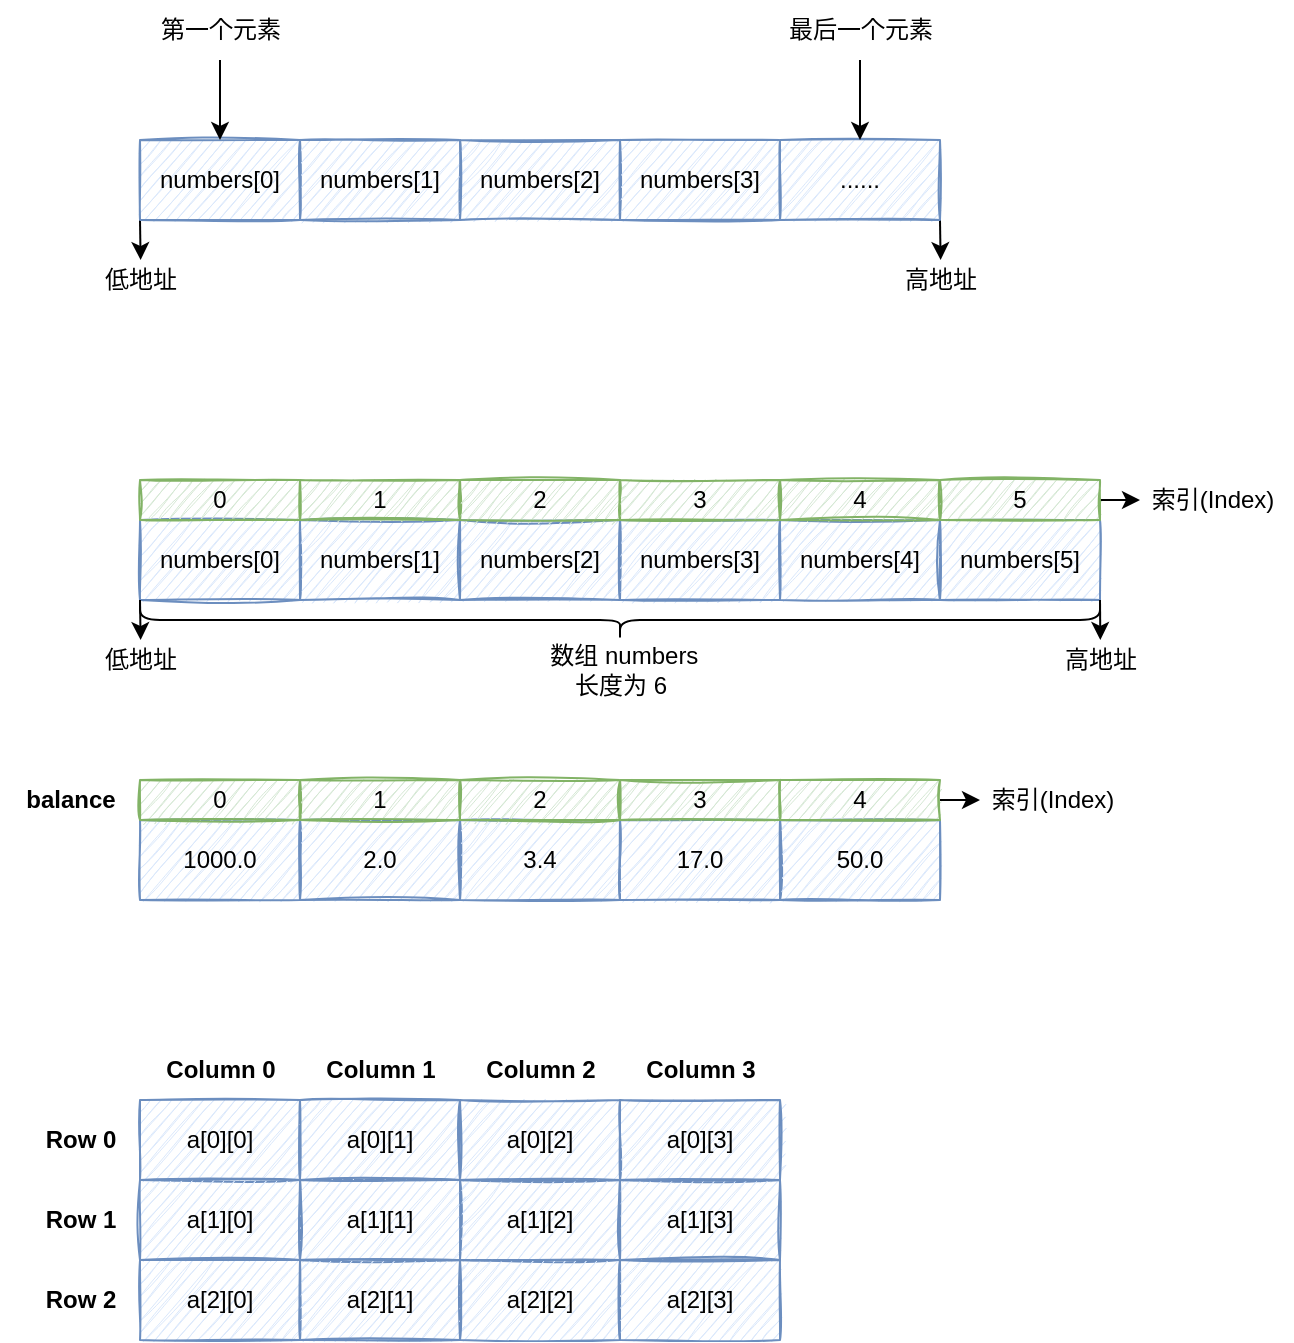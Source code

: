 <mxfile version="20.3.0" type="device"><diagram id="9iel5DqDVJa7fO-BY6bb" name="Page-1"><mxGraphModel dx="683" dy="435" grid="1" gridSize="10" guides="1" tooltips="1" connect="1" arrows="1" fold="1" page="1" pageScale="1" pageWidth="3300" pageHeight="4681" background="#ffffff" math="0" shadow="0"><root><mxCell id="0"/><mxCell id="1" parent="0"/><mxCell id="VQZ5AT2gVcNht3J8umjk-10" style="edgeStyle=orthogonalEdgeStyle;rounded=0;orthogonalLoop=1;jettySize=auto;html=1;exitX=0;exitY=1;exitDx=0;exitDy=0;" parent="1" source="VQZ5AT2gVcNht3J8umjk-1" edge="1"><mxGeometry relative="1" as="geometry"><mxPoint x="160.31" y="300.0" as="targetPoint"/></mxGeometry></mxCell><mxCell id="VQZ5AT2gVcNht3J8umjk-1" value="numbers[0]" style="rounded=0;whiteSpace=wrap;html=1;shadow=0;sketch=1;fillColor=#dae8fc;strokeColor=#6c8ebf;" parent="1" vertex="1"><mxGeometry x="160" y="240" width="80" height="40" as="geometry"/></mxCell><mxCell id="VQZ5AT2gVcNht3J8umjk-2" value="numbers[1]" style="rounded=0;whiteSpace=wrap;html=1;shadow=0;sketch=1;fillColor=#dae8fc;strokeColor=#6c8ebf;" parent="1" vertex="1"><mxGeometry x="240" y="240" width="80" height="40" as="geometry"/></mxCell><mxCell id="VQZ5AT2gVcNht3J8umjk-3" value="numbers[2]" style="rounded=0;whiteSpace=wrap;html=1;shadow=0;sketch=1;fillColor=#dae8fc;strokeColor=#6c8ebf;" parent="1" vertex="1"><mxGeometry x="320" y="240" width="80" height="40" as="geometry"/></mxCell><mxCell id="VQZ5AT2gVcNht3J8umjk-4" value="numbers[3]" style="rounded=0;whiteSpace=wrap;html=1;shadow=0;sketch=1;fillColor=#dae8fc;strokeColor=#6c8ebf;" parent="1" vertex="1"><mxGeometry x="400" y="240" width="80" height="40" as="geometry"/></mxCell><mxCell id="VQZ5AT2gVcNht3J8umjk-12" style="edgeStyle=orthogonalEdgeStyle;rounded=0;orthogonalLoop=1;jettySize=auto;html=1;exitX=1;exitY=1;exitDx=0;exitDy=0;" parent="1" source="VQZ5AT2gVcNht3J8umjk-5" edge="1"><mxGeometry relative="1" as="geometry"><mxPoint x="560.31" y="300.0" as="targetPoint"/></mxGeometry></mxCell><mxCell id="VQZ5AT2gVcNht3J8umjk-5" value="......" style="rounded=0;whiteSpace=wrap;html=1;shadow=0;sketch=1;fillColor=#dae8fc;strokeColor=#6c8ebf;" parent="1" vertex="1"><mxGeometry x="480" y="240" width="80" height="40" as="geometry"/></mxCell><mxCell id="VQZ5AT2gVcNht3J8umjk-7" style="edgeStyle=orthogonalEdgeStyle;rounded=0;orthogonalLoop=1;jettySize=auto;html=1;entryX=0.5;entryY=0;entryDx=0;entryDy=0;" parent="1" source="VQZ5AT2gVcNht3J8umjk-6" target="VQZ5AT2gVcNht3J8umjk-1" edge="1"><mxGeometry relative="1" as="geometry"/></mxCell><mxCell id="VQZ5AT2gVcNht3J8umjk-6" value="第一个元素" style="text;html=1;align=center;verticalAlign=middle;resizable=0;points=[];autosize=1;strokeColor=none;fillColor=none;" parent="1" vertex="1"><mxGeometry x="160" y="170" width="80" height="30" as="geometry"/></mxCell><mxCell id="VQZ5AT2gVcNht3J8umjk-9" style="edgeStyle=orthogonalEdgeStyle;rounded=0;orthogonalLoop=1;jettySize=auto;html=1;entryX=0.5;entryY=0;entryDx=0;entryDy=0;" parent="1" source="VQZ5AT2gVcNht3J8umjk-8" target="VQZ5AT2gVcNht3J8umjk-5" edge="1"><mxGeometry relative="1" as="geometry"/></mxCell><mxCell id="VQZ5AT2gVcNht3J8umjk-8" value="最后一个元素" style="text;html=1;align=center;verticalAlign=middle;resizable=0;points=[];autosize=1;strokeColor=none;fillColor=none;" parent="1" vertex="1"><mxGeometry x="470" y="170" width="100" height="30" as="geometry"/></mxCell><mxCell id="VQZ5AT2gVcNht3J8umjk-11" value="低地址" style="text;html=1;align=center;verticalAlign=middle;resizable=0;points=[];autosize=1;strokeColor=none;fillColor=none;" parent="1" vertex="1"><mxGeometry x="130" y="295" width="60" height="30" as="geometry"/></mxCell><mxCell id="VQZ5AT2gVcNht3J8umjk-13" value="高地址" style="text;html=1;align=center;verticalAlign=middle;resizable=0;points=[];autosize=1;strokeColor=none;fillColor=none;" parent="1" vertex="1"><mxGeometry x="530" y="295" width="60" height="30" as="geometry"/></mxCell><mxCell id="VQZ5AT2gVcNht3J8umjk-14" style="edgeStyle=orthogonalEdgeStyle;rounded=0;orthogonalLoop=1;jettySize=auto;html=1;exitX=0;exitY=1;exitDx=0;exitDy=0;" parent="1" source="VQZ5AT2gVcNht3J8umjk-15" edge="1"><mxGeometry relative="1" as="geometry"><mxPoint x="160.31" y="490.0" as="targetPoint"/></mxGeometry></mxCell><mxCell id="VQZ5AT2gVcNht3J8umjk-15" value="numbers[0]" style="rounded=0;whiteSpace=wrap;html=1;shadow=0;sketch=1;fillColor=#dae8fc;strokeColor=#6c8ebf;" parent="1" vertex="1"><mxGeometry x="160" y="430" width="80" height="40" as="geometry"/></mxCell><mxCell id="VQZ5AT2gVcNht3J8umjk-16" value="numbers[1]" style="rounded=0;whiteSpace=wrap;html=1;shadow=0;sketch=1;fillColor=#dae8fc;strokeColor=#6c8ebf;" parent="1" vertex="1"><mxGeometry x="240" y="430" width="80" height="40" as="geometry"/></mxCell><mxCell id="VQZ5AT2gVcNht3J8umjk-17" value="numbers[2]" style="rounded=0;whiteSpace=wrap;html=1;shadow=0;sketch=1;fillColor=#dae8fc;strokeColor=#6c8ebf;" parent="1" vertex="1"><mxGeometry x="320" y="430" width="80" height="40" as="geometry"/></mxCell><mxCell id="VQZ5AT2gVcNht3J8umjk-18" value="numbers[3]" style="rounded=0;whiteSpace=wrap;html=1;shadow=0;sketch=1;fillColor=#dae8fc;strokeColor=#6c8ebf;" parent="1" vertex="1"><mxGeometry x="400" y="430" width="80" height="40" as="geometry"/></mxCell><mxCell id="VQZ5AT2gVcNht3J8umjk-20" value="numbers[4]" style="rounded=0;whiteSpace=wrap;html=1;shadow=0;sketch=1;fillColor=#dae8fc;strokeColor=#6c8ebf;" parent="1" vertex="1"><mxGeometry x="480" y="430" width="80" height="40" as="geometry"/></mxCell><mxCell id="VQZ5AT2gVcNht3J8umjk-25" value="低地址" style="text;html=1;align=center;verticalAlign=middle;resizable=0;points=[];autosize=1;strokeColor=none;fillColor=none;" parent="1" vertex="1"><mxGeometry x="130" y="485" width="60" height="30" as="geometry"/></mxCell><mxCell id="VQZ5AT2gVcNht3J8umjk-26" value="高地址" style="text;html=1;align=center;verticalAlign=middle;resizable=0;points=[];autosize=1;strokeColor=none;fillColor=none;" parent="1" vertex="1"><mxGeometry x="610" y="485" width="60" height="30" as="geometry"/></mxCell><mxCell id="VQZ5AT2gVcNht3J8umjk-27" value="0" style="rounded=0;whiteSpace=wrap;html=1;shadow=0;sketch=1;fillColor=#d5e8d4;strokeColor=#82b366;" parent="1" vertex="1"><mxGeometry x="160" y="410" width="80" height="20" as="geometry"/></mxCell><mxCell id="VQZ5AT2gVcNht3J8umjk-28" value="1" style="rounded=0;whiteSpace=wrap;html=1;shadow=0;sketch=1;fillColor=#d5e8d4;strokeColor=#82b366;" parent="1" vertex="1"><mxGeometry x="240" y="410" width="80" height="20" as="geometry"/></mxCell><mxCell id="VQZ5AT2gVcNht3J8umjk-29" value="2" style="rounded=0;whiteSpace=wrap;html=1;shadow=0;sketch=1;fillColor=#d5e8d4;strokeColor=#82b366;" parent="1" vertex="1"><mxGeometry x="320" y="410" width="80" height="20" as="geometry"/></mxCell><mxCell id="VQZ5AT2gVcNht3J8umjk-30" value="3" style="rounded=0;whiteSpace=wrap;html=1;shadow=0;sketch=1;fillColor=#d5e8d4;strokeColor=#82b366;" parent="1" vertex="1"><mxGeometry x="400" y="410" width="80" height="20" as="geometry"/></mxCell><mxCell id="VQZ5AT2gVcNht3J8umjk-31" value="4" style="rounded=0;whiteSpace=wrap;html=1;shadow=0;sketch=1;fillColor=#d5e8d4;strokeColor=#82b366;" parent="1" vertex="1"><mxGeometry x="480" y="410" width="80" height="20" as="geometry"/></mxCell><mxCell id="VQZ5AT2gVcNht3J8umjk-33" value="索引(Index)" style="text;html=1;align=center;verticalAlign=middle;resizable=0;points=[];autosize=1;strokeColor=none;fillColor=none;" parent="1" vertex="1"><mxGeometry x="656" y="405" width="80" height="30" as="geometry"/></mxCell><mxCell id="VQZ5AT2gVcNht3J8umjk-37" style="edgeStyle=orthogonalEdgeStyle;rounded=0;orthogonalLoop=1;jettySize=auto;html=1;exitX=1;exitY=1;exitDx=0;exitDy=0;" parent="1" source="VQZ5AT2gVcNht3J8umjk-35" edge="1"><mxGeometry relative="1" as="geometry"><mxPoint x="640.172" y="490" as="targetPoint"/></mxGeometry></mxCell><mxCell id="VQZ5AT2gVcNht3J8umjk-35" value="numbers[5]" style="rounded=0;whiteSpace=wrap;html=1;shadow=0;sketch=1;fillColor=#dae8fc;strokeColor=#6c8ebf;" parent="1" vertex="1"><mxGeometry x="560" y="430" width="80" height="40" as="geometry"/></mxCell><mxCell id="VQZ5AT2gVcNht3J8umjk-38" style="edgeStyle=orthogonalEdgeStyle;rounded=0;orthogonalLoop=1;jettySize=auto;html=1;exitX=1;exitY=0.5;exitDx=0;exitDy=0;" parent="1" source="VQZ5AT2gVcNht3J8umjk-36" edge="1"><mxGeometry relative="1" as="geometry"><mxPoint x="660" y="420.172" as="targetPoint"/></mxGeometry></mxCell><mxCell id="VQZ5AT2gVcNht3J8umjk-36" value="5" style="rounded=0;whiteSpace=wrap;html=1;shadow=0;sketch=1;fillColor=#d5e8d4;strokeColor=#82b366;" parent="1" vertex="1"><mxGeometry x="560" y="410" width="80" height="20" as="geometry"/></mxCell><mxCell id="VQZ5AT2gVcNht3J8umjk-39" value="" style="shape=curlyBracket;whiteSpace=wrap;html=1;rounded=1;flipH=1;shadow=0;sketch=0;rotation=90;" parent="1" vertex="1"><mxGeometry x="390" y="240" width="20" height="480" as="geometry"/></mxCell><mxCell id="VQZ5AT2gVcNht3J8umjk-42" value="&amp;nbsp;数组 numbers&lt;br&gt;长度为 6" style="text;html=1;align=center;verticalAlign=middle;resizable=0;points=[];autosize=1;strokeColor=none;fillColor=none;" parent="1" vertex="1"><mxGeometry x="350" y="485" width="100" height="40" as="geometry"/></mxCell><mxCell id="VQZ5AT2gVcNht3J8umjk-44" value="1000.0" style="rounded=0;whiteSpace=wrap;html=1;shadow=0;sketch=1;fillColor=#dae8fc;strokeColor=#6c8ebf;" parent="1" vertex="1"><mxGeometry x="160" y="580" width="80" height="40" as="geometry"/></mxCell><mxCell id="VQZ5AT2gVcNht3J8umjk-45" value="2.0" style="rounded=0;whiteSpace=wrap;html=1;shadow=0;sketch=1;fillColor=#dae8fc;strokeColor=#6c8ebf;" parent="1" vertex="1"><mxGeometry x="240" y="580" width="80" height="40" as="geometry"/></mxCell><mxCell id="VQZ5AT2gVcNht3J8umjk-46" value="3.4" style="rounded=0;whiteSpace=wrap;html=1;shadow=0;sketch=1;fillColor=#dae8fc;strokeColor=#6c8ebf;" parent="1" vertex="1"><mxGeometry x="320" y="580" width="80" height="40" as="geometry"/></mxCell><mxCell id="VQZ5AT2gVcNht3J8umjk-47" value="17.0" style="rounded=0;whiteSpace=wrap;html=1;shadow=0;sketch=1;fillColor=#dae8fc;strokeColor=#6c8ebf;" parent="1" vertex="1"><mxGeometry x="400" y="580" width="80" height="40" as="geometry"/></mxCell><mxCell id="VQZ5AT2gVcNht3J8umjk-48" value="50.0" style="rounded=0;whiteSpace=wrap;html=1;shadow=0;sketch=1;fillColor=#dae8fc;strokeColor=#6c8ebf;" parent="1" vertex="1"><mxGeometry x="480" y="580" width="80" height="40" as="geometry"/></mxCell><mxCell id="VQZ5AT2gVcNht3J8umjk-50" value="0" style="rounded=0;whiteSpace=wrap;html=1;shadow=0;sketch=1;fillColor=#d5e8d4;strokeColor=#82b366;" parent="1" vertex="1"><mxGeometry x="160" y="560" width="80" height="20" as="geometry"/></mxCell><mxCell id="VQZ5AT2gVcNht3J8umjk-51" value="1" style="rounded=0;whiteSpace=wrap;html=1;shadow=0;sketch=1;fillColor=#d5e8d4;strokeColor=#82b366;" parent="1" vertex="1"><mxGeometry x="240" y="560" width="80" height="20" as="geometry"/></mxCell><mxCell id="VQZ5AT2gVcNht3J8umjk-52" value="2" style="rounded=0;whiteSpace=wrap;html=1;shadow=0;sketch=1;fillColor=#d5e8d4;strokeColor=#82b366;" parent="1" vertex="1"><mxGeometry x="320" y="560" width="80" height="20" as="geometry"/></mxCell><mxCell id="VQZ5AT2gVcNht3J8umjk-53" value="3" style="rounded=0;whiteSpace=wrap;html=1;shadow=0;sketch=1;fillColor=#d5e8d4;strokeColor=#82b366;" parent="1" vertex="1"><mxGeometry x="400" y="560" width="80" height="20" as="geometry"/></mxCell><mxCell id="VQZ5AT2gVcNht3J8umjk-54" value="4" style="rounded=0;whiteSpace=wrap;html=1;shadow=0;sketch=1;fillColor=#d5e8d4;strokeColor=#82b366;" parent="1" vertex="1"><mxGeometry x="480" y="560" width="80" height="20" as="geometry"/></mxCell><mxCell id="VQZ5AT2gVcNht3J8umjk-62" value="&lt;b&gt;balance&lt;/b&gt;" style="text;html=1;align=center;verticalAlign=middle;resizable=0;points=[];autosize=1;strokeColor=none;fillColor=none;" parent="1" vertex="1"><mxGeometry x="90" y="555" width="70" height="30" as="geometry"/></mxCell><mxCell id="VQZ5AT2gVcNht3J8umjk-63" value="索引(Index)" style="text;html=1;align=center;verticalAlign=middle;resizable=0;points=[];autosize=1;strokeColor=none;fillColor=none;" parent="1" vertex="1"><mxGeometry x="576" y="555" width="80" height="30" as="geometry"/></mxCell><mxCell id="VQZ5AT2gVcNht3J8umjk-64" style="edgeStyle=orthogonalEdgeStyle;rounded=0;orthogonalLoop=1;jettySize=auto;html=1;exitX=1;exitY=0.5;exitDx=0;exitDy=0;" parent="1" edge="1"><mxGeometry relative="1" as="geometry"><mxPoint x="580" y="570.172" as="targetPoint"/><mxPoint x="560" y="570" as="sourcePoint"/></mxGeometry></mxCell><mxCell id="L4rrDrA_8QRhtyM_KZ1i-1" value="a[0][0]" style="rounded=0;whiteSpace=wrap;html=1;shadow=0;sketch=1;fillColor=#dae8fc;strokeColor=#6c8ebf;" vertex="1" parent="1"><mxGeometry x="160" y="720" width="80" height="40" as="geometry"/></mxCell><mxCell id="L4rrDrA_8QRhtyM_KZ1i-2" value="a[0][1]" style="rounded=0;whiteSpace=wrap;html=1;shadow=0;sketch=1;fillColor=#dae8fc;strokeColor=#6c8ebf;" vertex="1" parent="1"><mxGeometry x="240" y="720" width="80" height="40" as="geometry"/></mxCell><mxCell id="L4rrDrA_8QRhtyM_KZ1i-3" value="a[0][2]" style="rounded=0;whiteSpace=wrap;html=1;shadow=0;sketch=1;fillColor=#dae8fc;strokeColor=#6c8ebf;" vertex="1" parent="1"><mxGeometry x="320" y="720" width="80" height="40" as="geometry"/></mxCell><mxCell id="L4rrDrA_8QRhtyM_KZ1i-4" value="a[0][3]" style="rounded=0;whiteSpace=wrap;html=1;shadow=0;sketch=1;fillColor=#dae8fc;strokeColor=#6c8ebf;" vertex="1" parent="1"><mxGeometry x="400" y="720" width="80" height="40" as="geometry"/></mxCell><mxCell id="L4rrDrA_8QRhtyM_KZ1i-5" value="a[1][0]" style="rounded=0;whiteSpace=wrap;html=1;shadow=0;sketch=1;fillColor=#dae8fc;strokeColor=#6c8ebf;" vertex="1" parent="1"><mxGeometry x="160" y="760" width="80" height="40" as="geometry"/></mxCell><mxCell id="L4rrDrA_8QRhtyM_KZ1i-6" value="a[1][1]" style="rounded=0;whiteSpace=wrap;html=1;shadow=0;sketch=1;fillColor=#dae8fc;strokeColor=#6c8ebf;" vertex="1" parent="1"><mxGeometry x="240" y="760" width="80" height="40" as="geometry"/></mxCell><mxCell id="L4rrDrA_8QRhtyM_KZ1i-7" value="a[1][2]" style="rounded=0;whiteSpace=wrap;html=1;shadow=0;sketch=1;fillColor=#dae8fc;strokeColor=#6c8ebf;" vertex="1" parent="1"><mxGeometry x="320" y="760" width="80" height="40" as="geometry"/></mxCell><mxCell id="L4rrDrA_8QRhtyM_KZ1i-8" value="a[1][3]" style="rounded=0;whiteSpace=wrap;html=1;shadow=0;sketch=1;fillColor=#dae8fc;strokeColor=#6c8ebf;" vertex="1" parent="1"><mxGeometry x="400" y="760" width="80" height="40" as="geometry"/></mxCell><mxCell id="L4rrDrA_8QRhtyM_KZ1i-9" value="a[2][0]" style="rounded=0;whiteSpace=wrap;html=1;shadow=0;sketch=1;fillColor=#dae8fc;strokeColor=#6c8ebf;" vertex="1" parent="1"><mxGeometry x="160" y="800" width="80" height="40" as="geometry"/></mxCell><mxCell id="L4rrDrA_8QRhtyM_KZ1i-10" value="a[2][1]" style="rounded=0;whiteSpace=wrap;html=1;shadow=0;sketch=1;fillColor=#dae8fc;strokeColor=#6c8ebf;" vertex="1" parent="1"><mxGeometry x="240" y="800" width="80" height="40" as="geometry"/></mxCell><mxCell id="L4rrDrA_8QRhtyM_KZ1i-11" value="a[2][2]" style="rounded=0;whiteSpace=wrap;html=1;shadow=0;sketch=1;fillColor=#dae8fc;strokeColor=#6c8ebf;" vertex="1" parent="1"><mxGeometry x="320" y="800" width="80" height="40" as="geometry"/></mxCell><mxCell id="L4rrDrA_8QRhtyM_KZ1i-12" value="a[2][3]" style="rounded=0;whiteSpace=wrap;html=1;shadow=0;sketch=1;fillColor=#dae8fc;strokeColor=#6c8ebf;" vertex="1" parent="1"><mxGeometry x="400" y="800" width="80" height="40" as="geometry"/></mxCell><mxCell id="L4rrDrA_8QRhtyM_KZ1i-13" value="&lt;b&gt;Column 0&lt;/b&gt;" style="text;html=1;align=center;verticalAlign=middle;resizable=0;points=[];autosize=1;strokeColor=none;fillColor=none;" vertex="1" parent="1"><mxGeometry x="160" y="690" width="80" height="30" as="geometry"/></mxCell><mxCell id="L4rrDrA_8QRhtyM_KZ1i-14" value="&lt;b&gt;Column 1&lt;/b&gt;" style="text;html=1;align=center;verticalAlign=middle;resizable=0;points=[];autosize=1;strokeColor=none;fillColor=none;" vertex="1" parent="1"><mxGeometry x="240" y="690" width="80" height="30" as="geometry"/></mxCell><mxCell id="L4rrDrA_8QRhtyM_KZ1i-15" value="&lt;b&gt;Column 2&lt;/b&gt;" style="text;html=1;align=center;verticalAlign=middle;resizable=0;points=[];autosize=1;strokeColor=none;fillColor=none;" vertex="1" parent="1"><mxGeometry x="320" y="690" width="80" height="30" as="geometry"/></mxCell><mxCell id="L4rrDrA_8QRhtyM_KZ1i-16" value="&lt;b&gt;Column 3&lt;/b&gt;" style="text;html=1;align=center;verticalAlign=middle;resizable=0;points=[];autosize=1;strokeColor=none;fillColor=none;" vertex="1" parent="1"><mxGeometry x="400" y="690" width="80" height="30" as="geometry"/></mxCell><mxCell id="L4rrDrA_8QRhtyM_KZ1i-17" value="&lt;b&gt;Row 0&lt;/b&gt;" style="text;html=1;align=center;verticalAlign=middle;resizable=0;points=[];autosize=1;strokeColor=none;fillColor=none;" vertex="1" parent="1"><mxGeometry x="100" y="725" width="60" height="30" as="geometry"/></mxCell><mxCell id="L4rrDrA_8QRhtyM_KZ1i-18" value="&lt;b&gt;Row 1&lt;/b&gt;" style="text;html=1;align=center;verticalAlign=middle;resizable=0;points=[];autosize=1;strokeColor=none;fillColor=none;" vertex="1" parent="1"><mxGeometry x="100" y="765" width="60" height="30" as="geometry"/></mxCell><mxCell id="L4rrDrA_8QRhtyM_KZ1i-19" value="&lt;b&gt;Row 2&lt;/b&gt;" style="text;html=1;align=center;verticalAlign=middle;resizable=0;points=[];autosize=1;strokeColor=none;fillColor=none;" vertex="1" parent="1"><mxGeometry x="100" y="805" width="60" height="30" as="geometry"/></mxCell></root></mxGraphModel></diagram></mxfile>